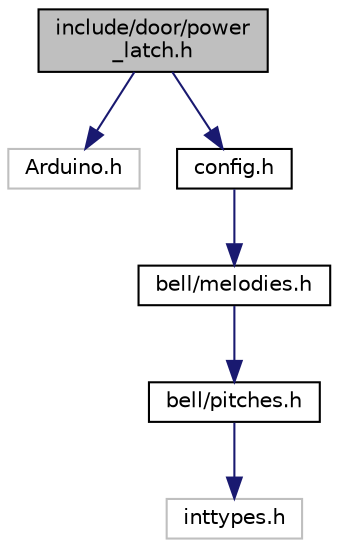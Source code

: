 digraph "include/door/power_latch.h"
{
 // LATEX_PDF_SIZE
  edge [fontname="Helvetica",fontsize="10",labelfontname="Helvetica",labelfontsize="10"];
  node [fontname="Helvetica",fontsize="10",shape=record];
  Node1 [label="include/door/power\l_latch.h",height=0.2,width=0.4,color="black", fillcolor="grey75", style="filled", fontcolor="black",tooltip="Provides macros to set the power latch circuit."];
  Node1 -> Node2 [color="midnightblue",fontsize="10",style="solid",fontname="Helvetica"];
  Node2 [label="Arduino.h",height=0.2,width=0.4,color="grey75", fillcolor="white", style="filled",tooltip=" "];
  Node1 -> Node3 [color="midnightblue",fontsize="10",style="solid",fontname="Helvetica"];
  Node3 [label="config.h",height=0.2,width=0.4,color="black", fillcolor="white", style="filled",URL="$config_8h.html",tooltip="Configuration file to configure the door and bell firmware."];
  Node3 -> Node4 [color="midnightblue",fontsize="10",style="solid",fontname="Helvetica"];
  Node4 [label="bell/melodies.h",height=0.2,width=0.4,color="black", fillcolor="white", style="filled",URL="$melodies_8h.html",tooltip="Contains all ring tone melodies."];
  Node4 -> Node5 [color="midnightblue",fontsize="10",style="solid",fontname="Helvetica"];
  Node5 [label="bell/pitches.h",height=0.2,width=0.4,color="black", fillcolor="white", style="filled",URL="$pitches_8h.html",tooltip="Macros for playing musical notes on the buzzer."];
  Node5 -> Node6 [color="midnightblue",fontsize="10",style="solid",fontname="Helvetica"];
  Node6 [label="inttypes.h",height=0.2,width=0.4,color="grey75", fillcolor="white", style="filled",tooltip=" "];
}
